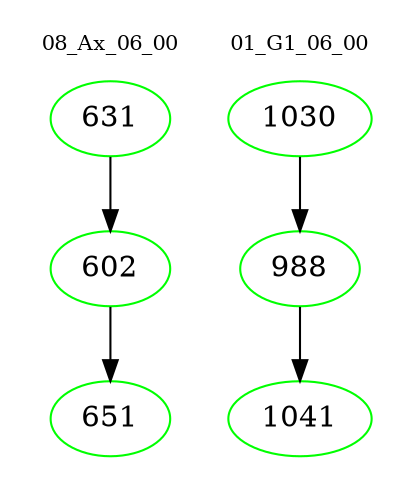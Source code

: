 digraph{
subgraph cluster_0 {
color = white
label = "08_Ax_06_00";
fontsize=10;
T0_631 [label="631", color="green"]
T0_631 -> T0_602 [color="black"]
T0_602 [label="602", color="green"]
T0_602 -> T0_651 [color="black"]
T0_651 [label="651", color="green"]
}
subgraph cluster_1 {
color = white
label = "01_G1_06_00";
fontsize=10;
T1_1030 [label="1030", color="green"]
T1_1030 -> T1_988 [color="black"]
T1_988 [label="988", color="green"]
T1_988 -> T1_1041 [color="black"]
T1_1041 [label="1041", color="green"]
}
}
